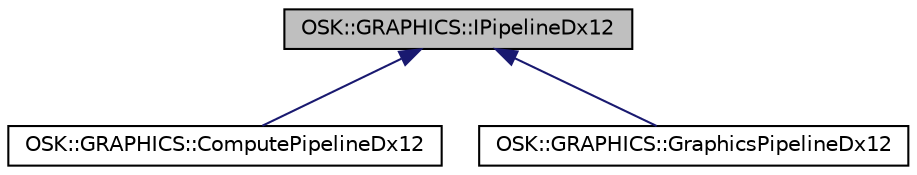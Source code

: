digraph "OSK::GRAPHICS::IPipelineDx12"
{
 // LATEX_PDF_SIZE
  edge [fontname="Helvetica",fontsize="10",labelfontname="Helvetica",labelfontsize="10"];
  node [fontname="Helvetica",fontsize="10",shape=record];
  Node1 [label="OSK::GRAPHICS::IPipelineDx12",height=0.2,width=0.4,color="black", fillcolor="grey75", style="filled", fontcolor="black",tooltip="Clase base para todos los pipelines de DirectX 12."];
  Node1 -> Node2 [dir="back",color="midnightblue",fontsize="10",style="solid"];
  Node2 [label="OSK::GRAPHICS::ComputePipelineDx12",height=0.2,width=0.4,color="black", fillcolor="white", style="filled",URL="$class_o_s_k_1_1_g_r_a_p_h_i_c_s_1_1_compute_pipeline_dx12.html",tooltip=" "];
  Node1 -> Node3 [dir="back",color="midnightblue",fontsize="10",style="solid"];
  Node3 [label="OSK::GRAPHICS::GraphicsPipelineDx12",height=0.2,width=0.4,color="black", fillcolor="white", style="filled",URL="$class_o_s_k_1_1_g_r_a_p_h_i_c_s_1_1_graphics_pipeline_dx12.html",tooltip=" "];
}
